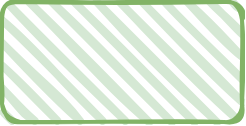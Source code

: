 <mxfile>
    <diagram id="7GDRdYM5gSOSeqv0cIec" name="arch">
        <mxGraphModel dx="1069" dy="460" grid="0" gridSize="10" guides="1" tooltips="1" connect="1" arrows="1" fold="1" page="1" pageScale="1" pageWidth="827" pageHeight="583" math="0" shadow="0">
            <root>
                <mxCell id="0"/>
                <mxCell id="1" parent="0"/>
                <mxCell id="2" value="" style="rounded=1;whiteSpace=wrap;html=1;strokeWidth=2;fillWeight=4;hachureGap=8;hachureAngle=45;fillColor=#d5e8d4;sketch=1;strokeColor=#82b366;" vertex="1" parent="1">
                    <mxGeometry x="322" y="75" width="120" height="60" as="geometry"/>
                </mxCell>
            </root>
        </mxGraphModel>
    </diagram>
</mxfile>